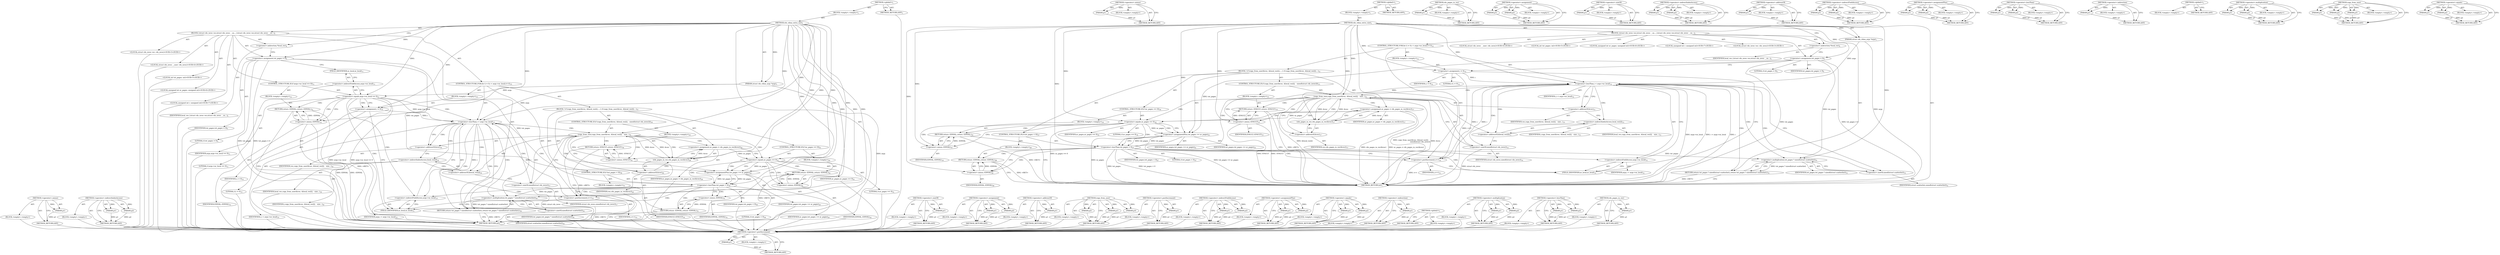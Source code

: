 digraph "rds_pages_in_vec" {
vulnerable_121 [label=<(METHOD,&lt;operator&gt;.postIncrement)>];
vulnerable_122 [label=<(PARAM,p1)>];
vulnerable_123 [label=<(BLOCK,&lt;empty&gt;,&lt;empty&gt;)>];
vulnerable_124 [label=<(METHOD_RETURN,ANY)>];
vulnerable_144 [label=<(METHOD,&lt;operator&gt;.minus)>];
vulnerable_145 [label=<(PARAM,p1)>];
vulnerable_146 [label=<(BLOCK,&lt;empty&gt;,&lt;empty&gt;)>];
vulnerable_147 [label=<(METHOD_RETURN,ANY)>];
vulnerable_6 [label=<(METHOD,&lt;global&gt;)<SUB>1</SUB>>];
vulnerable_7 [label=<(BLOCK,&lt;empty&gt;,&lt;empty&gt;)<SUB>1</SUB>>];
vulnerable_8 [label=<(METHOD,rds_rdma_extra_size)<SUB>1</SUB>>];
vulnerable_9 [label=<(PARAM,struct rds_rdma_args *args)<SUB>1</SUB>>];
vulnerable_10 [label=<(BLOCK,{
	struct rds_iovec vec;
	struct rds_iovec __us...,{
	struct rds_iovec vec;
	struct rds_iovec __us...)<SUB>2</SUB>>];
vulnerable_11 [label="<(LOCAL,struct rds_iovec vec: rds_iovec)<SUB>3</SUB>>"];
vulnerable_12 [label="<(LOCAL,struct rds_iovec __user: rds_iovec)<SUB>4</SUB>>"];
vulnerable_13 [label=<(&lt;operator&gt;.indirection,*local_vec)<SUB>4</SUB>>];
vulnerable_14 [label=<(IDENTIFIER,local_vec,{
	struct rds_iovec vec;
	struct rds_iovec __us...)<SUB>4</SUB>>];
vulnerable_15 [label="<(LOCAL,int tot_pages: int)<SUB>5</SUB>>"];
vulnerable_16 [label=<(&lt;operator&gt;.assignment,tot_pages = 0)<SUB>5</SUB>>];
vulnerable_17 [label=<(IDENTIFIER,tot_pages,tot_pages = 0)<SUB>5</SUB>>];
vulnerable_18 [label=<(LITERAL,0,tot_pages = 0)<SUB>5</SUB>>];
vulnerable_19 [label="<(LOCAL,unsigned int nr_pages: unsigned int)<SUB>6</SUB>>"];
vulnerable_20 [label="<(LOCAL,unsigned int i: unsigned int)<SUB>7</SUB>>"];
vulnerable_21 [label=<(CONTROL_STRUCTURE,FOR,for (i = 0;i &lt; args-&gt;nr_local;i++))<SUB>12</SUB>>];
vulnerable_22 [label=<(BLOCK,&lt;empty&gt;,&lt;empty&gt;)<SUB>12</SUB>>];
vulnerable_23 [label=<(&lt;operator&gt;.assignment,i = 0)<SUB>12</SUB>>];
vulnerable_24 [label=<(IDENTIFIER,i,i = 0)<SUB>12</SUB>>];
vulnerable_25 [label=<(LITERAL,0,i = 0)<SUB>12</SUB>>];
vulnerable_26 [label=<(&lt;operator&gt;.lessThan,i &lt; args-&gt;nr_local)<SUB>12</SUB>>];
vulnerable_27 [label=<(IDENTIFIER,i,i &lt; args-&gt;nr_local)<SUB>12</SUB>>];
vulnerable_28 [label=<(&lt;operator&gt;.indirectFieldAccess,args-&gt;nr_local)<SUB>12</SUB>>];
vulnerable_29 [label=<(IDENTIFIER,args,i &lt; args-&gt;nr_local)<SUB>12</SUB>>];
vulnerable_30 [label=<(FIELD_IDENTIFIER,nr_local,nr_local)<SUB>12</SUB>>];
vulnerable_31 [label=<(&lt;operator&gt;.postIncrement,i++)<SUB>12</SUB>>];
vulnerable_32 [label=<(IDENTIFIER,i,i++)<SUB>12</SUB>>];
vulnerable_33 [label=<(BLOCK,{
 		if (copy_from_user(&amp;vec, &amp;local_vec[i],
		...,{
 		if (copy_from_user(&amp;vec, &amp;local_vec[i],
		...)<SUB>12</SUB>>];
vulnerable_34 [label=<(CONTROL_STRUCTURE,IF,if (copy_from_user(&amp;vec, &amp;local_vec[i],
				   sizeof(struct rds_iovec))))<SUB>13</SUB>>];
vulnerable_35 [label=<(copy_from_user,copy_from_user(&amp;vec, &amp;local_vec[i],
				   size...)<SUB>13</SUB>>];
vulnerable_36 [label=<(&lt;operator&gt;.addressOf,&amp;vec)<SUB>13</SUB>>];
vulnerable_37 [label=<(IDENTIFIER,vec,copy_from_user(&amp;vec, &amp;local_vec[i],
				   size...)<SUB>13</SUB>>];
vulnerable_38 [label=<(&lt;operator&gt;.addressOf,&amp;local_vec[i])<SUB>13</SUB>>];
vulnerable_39 [label=<(&lt;operator&gt;.indirectIndexAccess,local_vec[i])<SUB>13</SUB>>];
vulnerable_40 [label=<(IDENTIFIER,local_vec,copy_from_user(&amp;vec, &amp;local_vec[i],
				   size...)<SUB>13</SUB>>];
vulnerable_41 [label=<(IDENTIFIER,i,copy_from_user(&amp;vec, &amp;local_vec[i],
				   size...)<SUB>13</SUB>>];
vulnerable_42 [label=<(&lt;operator&gt;.sizeOf,sizeof(struct rds_iovec))<SUB>14</SUB>>];
vulnerable_43 [label=<(IDENTIFIER,struct rds_iovec,sizeof(struct rds_iovec))<SUB>14</SUB>>];
vulnerable_44 [label=<(BLOCK,&lt;empty&gt;,&lt;empty&gt;)<SUB>15</SUB>>];
vulnerable_45 [label=<(RETURN,return -EFAULT;,return -EFAULT;)<SUB>15</SUB>>];
vulnerable_46 [label=<(&lt;operator&gt;.minus,-EFAULT)<SUB>15</SUB>>];
vulnerable_47 [label=<(IDENTIFIER,EFAULT,-EFAULT)<SUB>15</SUB>>];
vulnerable_48 [label=<(&lt;operator&gt;.assignment,nr_pages = rds_pages_in_vec(&amp;vec))<SUB>17</SUB>>];
vulnerable_49 [label=<(IDENTIFIER,nr_pages,nr_pages = rds_pages_in_vec(&amp;vec))<SUB>17</SUB>>];
vulnerable_50 [label=<(rds_pages_in_vec,rds_pages_in_vec(&amp;vec))<SUB>17</SUB>>];
vulnerable_51 [label=<(&lt;operator&gt;.addressOf,&amp;vec)<SUB>17</SUB>>];
vulnerable_52 [label=<(IDENTIFIER,vec,rds_pages_in_vec(&amp;vec))<SUB>17</SUB>>];
vulnerable_53 [label=<(CONTROL_STRUCTURE,IF,if (nr_pages == 0))<SUB>18</SUB>>];
vulnerable_54 [label=<(&lt;operator&gt;.equals,nr_pages == 0)<SUB>18</SUB>>];
vulnerable_55 [label=<(IDENTIFIER,nr_pages,nr_pages == 0)<SUB>18</SUB>>];
vulnerable_56 [label=<(LITERAL,0,nr_pages == 0)<SUB>18</SUB>>];
vulnerable_57 [label=<(BLOCK,&lt;empty&gt;,&lt;empty&gt;)<SUB>19</SUB>>];
vulnerable_58 [label=<(RETURN,return -EINVAL;,return -EINVAL;)<SUB>19</SUB>>];
vulnerable_59 [label=<(&lt;operator&gt;.minus,-EINVAL)<SUB>19</SUB>>];
vulnerable_60 [label=<(IDENTIFIER,EINVAL,-EINVAL)<SUB>19</SUB>>];
vulnerable_61 [label=<(&lt;operator&gt;.assignmentPlus,tot_pages += nr_pages)<SUB>21</SUB>>];
vulnerable_62 [label=<(IDENTIFIER,tot_pages,tot_pages += nr_pages)<SUB>21</SUB>>];
vulnerable_63 [label=<(IDENTIFIER,nr_pages,tot_pages += nr_pages)<SUB>21</SUB>>];
vulnerable_64 [label=<(CONTROL_STRUCTURE,IF,if (tot_pages &lt; 0))<SUB>27</SUB>>];
vulnerable_65 [label=<(&lt;operator&gt;.lessThan,tot_pages &lt; 0)<SUB>27</SUB>>];
vulnerable_66 [label=<(IDENTIFIER,tot_pages,tot_pages &lt; 0)<SUB>27</SUB>>];
vulnerable_67 [label=<(LITERAL,0,tot_pages &lt; 0)<SUB>27</SUB>>];
vulnerable_68 [label=<(BLOCK,&lt;empty&gt;,&lt;empty&gt;)<SUB>28</SUB>>];
vulnerable_69 [label=<(RETURN,return -EINVAL;,return -EINVAL;)<SUB>28</SUB>>];
vulnerable_70 [label=<(&lt;operator&gt;.minus,-EINVAL)<SUB>28</SUB>>];
vulnerable_71 [label=<(IDENTIFIER,EINVAL,-EINVAL)<SUB>28</SUB>>];
vulnerable_72 [label=<(RETURN,return tot_pages * sizeof(struct scatterlist);,return tot_pages * sizeof(struct scatterlist);)<SUB>31</SUB>>];
vulnerable_73 [label=<(&lt;operator&gt;.multiplication,tot_pages * sizeof(struct scatterlist))<SUB>31</SUB>>];
vulnerable_74 [label=<(IDENTIFIER,tot_pages,tot_pages * sizeof(struct scatterlist))<SUB>31</SUB>>];
vulnerable_75 [label=<(&lt;operator&gt;.sizeOf,sizeof(struct scatterlist))<SUB>31</SUB>>];
vulnerable_76 [label=<(IDENTIFIER,struct scatterlist,sizeof(struct scatterlist))<SUB>31</SUB>>];
vulnerable_77 [label=<(METHOD_RETURN,int)<SUB>1</SUB>>];
vulnerable_79 [label=<(METHOD_RETURN,ANY)<SUB>1</SUB>>];
vulnerable_148 [label=<(METHOD,rds_pages_in_vec)>];
vulnerable_149 [label=<(PARAM,p1)>];
vulnerable_150 [label=<(BLOCK,&lt;empty&gt;,&lt;empty&gt;)>];
vulnerable_151 [label=<(METHOD_RETURN,ANY)>];
vulnerable_106 [label=<(METHOD,&lt;operator&gt;.assignment)>];
vulnerable_107 [label=<(PARAM,p1)>];
vulnerable_108 [label=<(PARAM,p2)>];
vulnerable_109 [label=<(BLOCK,&lt;empty&gt;,&lt;empty&gt;)>];
vulnerable_110 [label=<(METHOD_RETURN,ANY)>];
vulnerable_140 [label=<(METHOD,&lt;operator&gt;.sizeOf)>];
vulnerable_141 [label=<(PARAM,p1)>];
vulnerable_142 [label=<(BLOCK,&lt;empty&gt;,&lt;empty&gt;)>];
vulnerable_143 [label=<(METHOD_RETURN,ANY)>];
vulnerable_135 [label=<(METHOD,&lt;operator&gt;.indirectIndexAccess)>];
vulnerable_136 [label=<(PARAM,p1)>];
vulnerable_137 [label=<(PARAM,p2)>];
vulnerable_138 [label=<(BLOCK,&lt;empty&gt;,&lt;empty&gt;)>];
vulnerable_139 [label=<(METHOD_RETURN,ANY)>];
vulnerable_131 [label=<(METHOD,&lt;operator&gt;.addressOf)>];
vulnerable_132 [label=<(PARAM,p1)>];
vulnerable_133 [label=<(BLOCK,&lt;empty&gt;,&lt;empty&gt;)>];
vulnerable_134 [label=<(METHOD_RETURN,ANY)>];
vulnerable_116 [label=<(METHOD,&lt;operator&gt;.indirectFieldAccess)>];
vulnerable_117 [label=<(PARAM,p1)>];
vulnerable_118 [label=<(PARAM,p2)>];
vulnerable_119 [label=<(BLOCK,&lt;empty&gt;,&lt;empty&gt;)>];
vulnerable_120 [label=<(METHOD_RETURN,ANY)>];
vulnerable_157 [label=<(METHOD,&lt;operator&gt;.assignmentPlus)>];
vulnerable_158 [label=<(PARAM,p1)>];
vulnerable_159 [label=<(PARAM,p2)>];
vulnerable_160 [label=<(BLOCK,&lt;empty&gt;,&lt;empty&gt;)>];
vulnerable_161 [label=<(METHOD_RETURN,ANY)>];
vulnerable_111 [label=<(METHOD,&lt;operator&gt;.lessThan)>];
vulnerable_112 [label=<(PARAM,p1)>];
vulnerable_113 [label=<(PARAM,p2)>];
vulnerable_114 [label=<(BLOCK,&lt;empty&gt;,&lt;empty&gt;)>];
vulnerable_115 [label=<(METHOD_RETURN,ANY)>];
vulnerable_102 [label=<(METHOD,&lt;operator&gt;.indirection)>];
vulnerable_103 [label=<(PARAM,p1)>];
vulnerable_104 [label=<(BLOCK,&lt;empty&gt;,&lt;empty&gt;)>];
vulnerable_105 [label=<(METHOD_RETURN,ANY)>];
vulnerable_96 [label=<(METHOD,&lt;global&gt;)<SUB>1</SUB>>];
vulnerable_97 [label=<(BLOCK,&lt;empty&gt;,&lt;empty&gt;)>];
vulnerable_98 [label=<(METHOD_RETURN,ANY)>];
vulnerable_162 [label=<(METHOD,&lt;operator&gt;.multiplication)>];
vulnerable_163 [label=<(PARAM,p1)>];
vulnerable_164 [label=<(PARAM,p2)>];
vulnerable_165 [label=<(BLOCK,&lt;empty&gt;,&lt;empty&gt;)>];
vulnerable_166 [label=<(METHOD_RETURN,ANY)>];
vulnerable_125 [label=<(METHOD,copy_from_user)>];
vulnerable_126 [label=<(PARAM,p1)>];
vulnerable_127 [label=<(PARAM,p2)>];
vulnerable_128 [label=<(PARAM,p3)>];
vulnerable_129 [label=<(BLOCK,&lt;empty&gt;,&lt;empty&gt;)>];
vulnerable_130 [label=<(METHOD_RETURN,ANY)>];
vulnerable_152 [label=<(METHOD,&lt;operator&gt;.equals)>];
vulnerable_153 [label=<(PARAM,p1)>];
vulnerable_154 [label=<(PARAM,p2)>];
vulnerable_155 [label=<(BLOCK,&lt;empty&gt;,&lt;empty&gt;)>];
vulnerable_156 [label=<(METHOD_RETURN,ANY)>];
fixed_131 [label=<(METHOD,&lt;operator&gt;.minus)>];
fixed_132 [label=<(PARAM,p1)>];
fixed_133 [label=<(BLOCK,&lt;empty&gt;,&lt;empty&gt;)>];
fixed_134 [label=<(METHOD_RETURN,ANY)>];
fixed_154 [label=<(METHOD,&lt;operator&gt;.indirectIndexAccess)>];
fixed_155 [label=<(PARAM,p1)>];
fixed_156 [label=<(PARAM,p2)>];
fixed_157 [label=<(BLOCK,&lt;empty&gt;,&lt;empty&gt;)>];
fixed_158 [label=<(METHOD_RETURN,ANY)>];
fixed_6 [label=<(METHOD,&lt;global&gt;)<SUB>1</SUB>>];
fixed_7 [label=<(BLOCK,&lt;empty&gt;,&lt;empty&gt;)<SUB>1</SUB>>];
fixed_8 [label=<(METHOD,rds_rdma_extra_size)<SUB>1</SUB>>];
fixed_9 [label=<(PARAM,struct rds_rdma_args *args)<SUB>1</SUB>>];
fixed_10 [label=<(BLOCK,{
	struct rds_iovec vec;
	struct rds_iovec __us...,{
	struct rds_iovec vec;
	struct rds_iovec __us...)<SUB>2</SUB>>];
fixed_11 [label="<(LOCAL,struct rds_iovec vec: rds_iovec)<SUB>3</SUB>>"];
fixed_12 [label="<(LOCAL,struct rds_iovec __user: rds_iovec)<SUB>4</SUB>>"];
fixed_13 [label=<(&lt;operator&gt;.indirection,*local_vec)<SUB>4</SUB>>];
fixed_14 [label=<(IDENTIFIER,local_vec,{
	struct rds_iovec vec;
	struct rds_iovec __us...)<SUB>4</SUB>>];
fixed_15 [label="<(LOCAL,int tot_pages: int)<SUB>5</SUB>>"];
fixed_16 [label=<(&lt;operator&gt;.assignment,tot_pages = 0)<SUB>5</SUB>>];
fixed_17 [label=<(IDENTIFIER,tot_pages,tot_pages = 0)<SUB>5</SUB>>];
fixed_18 [label=<(LITERAL,0,tot_pages = 0)<SUB>5</SUB>>];
fixed_19 [label="<(LOCAL,unsigned int nr_pages: unsigned int)<SUB>6</SUB>>"];
fixed_20 [label="<(LOCAL,unsigned int i: unsigned int)<SUB>7</SUB>>"];
fixed_21 [label=<(CONTROL_STRUCTURE,IF,if (args-&gt;nr_local == 0))<SUB>11</SUB>>];
fixed_22 [label=<(&lt;operator&gt;.equals,args-&gt;nr_local == 0)<SUB>11</SUB>>];
fixed_23 [label=<(&lt;operator&gt;.indirectFieldAccess,args-&gt;nr_local)<SUB>11</SUB>>];
fixed_24 [label=<(IDENTIFIER,args,args-&gt;nr_local == 0)<SUB>11</SUB>>];
fixed_25 [label=<(FIELD_IDENTIFIER,nr_local,nr_local)<SUB>11</SUB>>];
fixed_26 [label=<(LITERAL,0,args-&gt;nr_local == 0)<SUB>11</SUB>>];
fixed_27 [label=<(BLOCK,&lt;empty&gt;,&lt;empty&gt;)<SUB>12</SUB>>];
fixed_28 [label=<(RETURN,return -EINVAL;,return -EINVAL;)<SUB>12</SUB>>];
fixed_29 [label=<(&lt;operator&gt;.minus,-EINVAL)<SUB>12</SUB>>];
fixed_30 [label=<(IDENTIFIER,EINVAL,-EINVAL)<SUB>12</SUB>>];
fixed_31 [label=<(CONTROL_STRUCTURE,FOR,for (i = 0;i &lt; args-&gt;nr_local;i++))<SUB>15</SUB>>];
fixed_32 [label=<(BLOCK,&lt;empty&gt;,&lt;empty&gt;)<SUB>15</SUB>>];
fixed_33 [label=<(&lt;operator&gt;.assignment,i = 0)<SUB>15</SUB>>];
fixed_34 [label=<(IDENTIFIER,i,i = 0)<SUB>15</SUB>>];
fixed_35 [label=<(LITERAL,0,i = 0)<SUB>15</SUB>>];
fixed_36 [label=<(&lt;operator&gt;.lessThan,i &lt; args-&gt;nr_local)<SUB>15</SUB>>];
fixed_37 [label=<(IDENTIFIER,i,i &lt; args-&gt;nr_local)<SUB>15</SUB>>];
fixed_38 [label=<(&lt;operator&gt;.indirectFieldAccess,args-&gt;nr_local)<SUB>15</SUB>>];
fixed_39 [label=<(IDENTIFIER,args,i &lt; args-&gt;nr_local)<SUB>15</SUB>>];
fixed_40 [label=<(FIELD_IDENTIFIER,nr_local,nr_local)<SUB>15</SUB>>];
fixed_41 [label=<(&lt;operator&gt;.postIncrement,i++)<SUB>15</SUB>>];
fixed_42 [label=<(IDENTIFIER,i,i++)<SUB>15</SUB>>];
fixed_43 [label=<(BLOCK,{
 		if (copy_from_user(&amp;vec, &amp;local_vec[i],
		...,{
 		if (copy_from_user(&amp;vec, &amp;local_vec[i],
		...)<SUB>15</SUB>>];
fixed_44 [label=<(CONTROL_STRUCTURE,IF,if (copy_from_user(&amp;vec, &amp;local_vec[i],
				   sizeof(struct rds_iovec))))<SUB>16</SUB>>];
fixed_45 [label=<(copy_from_user,copy_from_user(&amp;vec, &amp;local_vec[i],
				   size...)<SUB>16</SUB>>];
fixed_46 [label=<(&lt;operator&gt;.addressOf,&amp;vec)<SUB>16</SUB>>];
fixed_47 [label=<(IDENTIFIER,vec,copy_from_user(&amp;vec, &amp;local_vec[i],
				   size...)<SUB>16</SUB>>];
fixed_48 [label=<(&lt;operator&gt;.addressOf,&amp;local_vec[i])<SUB>16</SUB>>];
fixed_49 [label=<(&lt;operator&gt;.indirectIndexAccess,local_vec[i])<SUB>16</SUB>>];
fixed_50 [label=<(IDENTIFIER,local_vec,copy_from_user(&amp;vec, &amp;local_vec[i],
				   size...)<SUB>16</SUB>>];
fixed_51 [label=<(IDENTIFIER,i,copy_from_user(&amp;vec, &amp;local_vec[i],
				   size...)<SUB>16</SUB>>];
fixed_52 [label=<(&lt;operator&gt;.sizeOf,sizeof(struct rds_iovec))<SUB>17</SUB>>];
fixed_53 [label=<(IDENTIFIER,struct rds_iovec,sizeof(struct rds_iovec))<SUB>17</SUB>>];
fixed_54 [label=<(BLOCK,&lt;empty&gt;,&lt;empty&gt;)<SUB>18</SUB>>];
fixed_55 [label=<(RETURN,return -EFAULT;,return -EFAULT;)<SUB>18</SUB>>];
fixed_56 [label=<(&lt;operator&gt;.minus,-EFAULT)<SUB>18</SUB>>];
fixed_57 [label=<(IDENTIFIER,EFAULT,-EFAULT)<SUB>18</SUB>>];
fixed_58 [label=<(&lt;operator&gt;.assignment,nr_pages = rds_pages_in_vec(&amp;vec))<SUB>20</SUB>>];
fixed_59 [label=<(IDENTIFIER,nr_pages,nr_pages = rds_pages_in_vec(&amp;vec))<SUB>20</SUB>>];
fixed_60 [label=<(rds_pages_in_vec,rds_pages_in_vec(&amp;vec))<SUB>20</SUB>>];
fixed_61 [label=<(&lt;operator&gt;.addressOf,&amp;vec)<SUB>20</SUB>>];
fixed_62 [label=<(IDENTIFIER,vec,rds_pages_in_vec(&amp;vec))<SUB>20</SUB>>];
fixed_63 [label=<(CONTROL_STRUCTURE,IF,if (nr_pages == 0))<SUB>21</SUB>>];
fixed_64 [label=<(&lt;operator&gt;.equals,nr_pages == 0)<SUB>21</SUB>>];
fixed_65 [label=<(IDENTIFIER,nr_pages,nr_pages == 0)<SUB>21</SUB>>];
fixed_66 [label=<(LITERAL,0,nr_pages == 0)<SUB>21</SUB>>];
fixed_67 [label=<(BLOCK,&lt;empty&gt;,&lt;empty&gt;)<SUB>22</SUB>>];
fixed_68 [label=<(RETURN,return -EINVAL;,return -EINVAL;)<SUB>22</SUB>>];
fixed_69 [label=<(&lt;operator&gt;.minus,-EINVAL)<SUB>22</SUB>>];
fixed_70 [label=<(IDENTIFIER,EINVAL,-EINVAL)<SUB>22</SUB>>];
fixed_71 [label=<(&lt;operator&gt;.assignmentPlus,tot_pages += nr_pages)<SUB>24</SUB>>];
fixed_72 [label=<(IDENTIFIER,tot_pages,tot_pages += nr_pages)<SUB>24</SUB>>];
fixed_73 [label=<(IDENTIFIER,nr_pages,tot_pages += nr_pages)<SUB>24</SUB>>];
fixed_74 [label=<(CONTROL_STRUCTURE,IF,if (tot_pages &lt; 0))<SUB>30</SUB>>];
fixed_75 [label=<(&lt;operator&gt;.lessThan,tot_pages &lt; 0)<SUB>30</SUB>>];
fixed_76 [label=<(IDENTIFIER,tot_pages,tot_pages &lt; 0)<SUB>30</SUB>>];
fixed_77 [label=<(LITERAL,0,tot_pages &lt; 0)<SUB>30</SUB>>];
fixed_78 [label=<(BLOCK,&lt;empty&gt;,&lt;empty&gt;)<SUB>31</SUB>>];
fixed_79 [label=<(RETURN,return -EINVAL;,return -EINVAL;)<SUB>31</SUB>>];
fixed_80 [label=<(&lt;operator&gt;.minus,-EINVAL)<SUB>31</SUB>>];
fixed_81 [label=<(IDENTIFIER,EINVAL,-EINVAL)<SUB>31</SUB>>];
fixed_82 [label=<(RETURN,return tot_pages * sizeof(struct scatterlist);,return tot_pages * sizeof(struct scatterlist);)<SUB>34</SUB>>];
fixed_83 [label=<(&lt;operator&gt;.multiplication,tot_pages * sizeof(struct scatterlist))<SUB>34</SUB>>];
fixed_84 [label=<(IDENTIFIER,tot_pages,tot_pages * sizeof(struct scatterlist))<SUB>34</SUB>>];
fixed_85 [label=<(&lt;operator&gt;.sizeOf,sizeof(struct scatterlist))<SUB>34</SUB>>];
fixed_86 [label=<(IDENTIFIER,struct scatterlist,sizeof(struct scatterlist))<SUB>34</SUB>>];
fixed_87 [label=<(METHOD_RETURN,int)<SUB>1</SUB>>];
fixed_89 [label=<(METHOD_RETURN,ANY)<SUB>1</SUB>>];
fixed_159 [label=<(METHOD,&lt;operator&gt;.sizeOf)>];
fixed_160 [label=<(PARAM,p1)>];
fixed_161 [label=<(BLOCK,&lt;empty&gt;,&lt;empty&gt;)>];
fixed_162 [label=<(METHOD_RETURN,ANY)>];
fixed_116 [label=<(METHOD,&lt;operator&gt;.assignment)>];
fixed_117 [label=<(PARAM,p1)>];
fixed_118 [label=<(PARAM,p2)>];
fixed_119 [label=<(BLOCK,&lt;empty&gt;,&lt;empty&gt;)>];
fixed_120 [label=<(METHOD_RETURN,ANY)>];
fixed_150 [label=<(METHOD,&lt;operator&gt;.addressOf)>];
fixed_151 [label=<(PARAM,p1)>];
fixed_152 [label=<(BLOCK,&lt;empty&gt;,&lt;empty&gt;)>];
fixed_153 [label=<(METHOD_RETURN,ANY)>];
fixed_144 [label=<(METHOD,copy_from_user)>];
fixed_145 [label=<(PARAM,p1)>];
fixed_146 [label=<(PARAM,p2)>];
fixed_147 [label=<(PARAM,p3)>];
fixed_148 [label=<(BLOCK,&lt;empty&gt;,&lt;empty&gt;)>];
fixed_149 [label=<(METHOD_RETURN,ANY)>];
fixed_140 [label=<(METHOD,&lt;operator&gt;.postIncrement)>];
fixed_141 [label=<(PARAM,p1)>];
fixed_142 [label=<(BLOCK,&lt;empty&gt;,&lt;empty&gt;)>];
fixed_143 [label=<(METHOD_RETURN,ANY)>];
fixed_126 [label=<(METHOD,&lt;operator&gt;.indirectFieldAccess)>];
fixed_127 [label=<(PARAM,p1)>];
fixed_128 [label=<(PARAM,p2)>];
fixed_129 [label=<(BLOCK,&lt;empty&gt;,&lt;empty&gt;)>];
fixed_130 [label=<(METHOD_RETURN,ANY)>];
fixed_167 [label=<(METHOD,&lt;operator&gt;.assignmentPlus)>];
fixed_168 [label=<(PARAM,p1)>];
fixed_169 [label=<(PARAM,p2)>];
fixed_170 [label=<(BLOCK,&lt;empty&gt;,&lt;empty&gt;)>];
fixed_171 [label=<(METHOD_RETURN,ANY)>];
fixed_121 [label=<(METHOD,&lt;operator&gt;.equals)>];
fixed_122 [label=<(PARAM,p1)>];
fixed_123 [label=<(PARAM,p2)>];
fixed_124 [label=<(BLOCK,&lt;empty&gt;,&lt;empty&gt;)>];
fixed_125 [label=<(METHOD_RETURN,ANY)>];
fixed_112 [label=<(METHOD,&lt;operator&gt;.indirection)>];
fixed_113 [label=<(PARAM,p1)>];
fixed_114 [label=<(BLOCK,&lt;empty&gt;,&lt;empty&gt;)>];
fixed_115 [label=<(METHOD_RETURN,ANY)>];
fixed_106 [label=<(METHOD,&lt;global&gt;)<SUB>1</SUB>>];
fixed_107 [label=<(BLOCK,&lt;empty&gt;,&lt;empty&gt;)>];
fixed_108 [label=<(METHOD_RETURN,ANY)>];
fixed_172 [label=<(METHOD,&lt;operator&gt;.multiplication)>];
fixed_173 [label=<(PARAM,p1)>];
fixed_174 [label=<(PARAM,p2)>];
fixed_175 [label=<(BLOCK,&lt;empty&gt;,&lt;empty&gt;)>];
fixed_176 [label=<(METHOD_RETURN,ANY)>];
fixed_135 [label=<(METHOD,&lt;operator&gt;.lessThan)>];
fixed_136 [label=<(PARAM,p1)>];
fixed_137 [label=<(PARAM,p2)>];
fixed_138 [label=<(BLOCK,&lt;empty&gt;,&lt;empty&gt;)>];
fixed_139 [label=<(METHOD_RETURN,ANY)>];
fixed_163 [label=<(METHOD,rds_pages_in_vec)>];
fixed_164 [label=<(PARAM,p1)>];
fixed_165 [label=<(BLOCK,&lt;empty&gt;,&lt;empty&gt;)>];
fixed_166 [label=<(METHOD_RETURN,ANY)>];
vulnerable_121 -> vulnerable_122  [key=0, label="AST: "];
vulnerable_121 -> vulnerable_122  [key=1, label="DDG: "];
vulnerable_121 -> vulnerable_123  [key=0, label="AST: "];
vulnerable_121 -> vulnerable_124  [key=0, label="AST: "];
vulnerable_121 -> vulnerable_124  [key=1, label="CFG: "];
vulnerable_122 -> vulnerable_124  [key=0, label="DDG: p1"];
vulnerable_144 -> vulnerable_145  [key=0, label="AST: "];
vulnerable_144 -> vulnerable_145  [key=1, label="DDG: "];
vulnerable_144 -> vulnerable_146  [key=0, label="AST: "];
vulnerable_144 -> vulnerable_147  [key=0, label="AST: "];
vulnerable_144 -> vulnerable_147  [key=1, label="CFG: "];
vulnerable_145 -> vulnerable_147  [key=0, label="DDG: p1"];
vulnerable_6 -> vulnerable_7  [key=0, label="AST: "];
vulnerable_6 -> vulnerable_79  [key=0, label="AST: "];
vulnerable_6 -> vulnerable_79  [key=1, label="CFG: "];
vulnerable_7 -> vulnerable_8  [key=0, label="AST: "];
vulnerable_8 -> vulnerable_9  [key=0, label="AST: "];
vulnerable_8 -> vulnerable_9  [key=1, label="DDG: "];
vulnerable_8 -> vulnerable_10  [key=0, label="AST: "];
vulnerable_8 -> vulnerable_77  [key=0, label="AST: "];
vulnerable_8 -> vulnerable_13  [key=0, label="CFG: "];
vulnerable_8 -> vulnerable_16  [key=0, label="DDG: "];
vulnerable_8 -> vulnerable_23  [key=0, label="DDG: "];
vulnerable_8 -> vulnerable_26  [key=0, label="DDG: "];
vulnerable_8 -> vulnerable_31  [key=0, label="DDG: "];
vulnerable_8 -> vulnerable_61  [key=0, label="DDG: "];
vulnerable_8 -> vulnerable_73  [key=0, label="DDG: "];
vulnerable_8 -> vulnerable_35  [key=0, label="DDG: "];
vulnerable_8 -> vulnerable_50  [key=0, label="DDG: "];
vulnerable_8 -> vulnerable_54  [key=0, label="DDG: "];
vulnerable_8 -> vulnerable_65  [key=0, label="DDG: "];
vulnerable_8 -> vulnerable_46  [key=0, label="DDG: "];
vulnerable_8 -> vulnerable_59  [key=0, label="DDG: "];
vulnerable_8 -> vulnerable_70  [key=0, label="DDG: "];
vulnerable_9 -> vulnerable_77  [key=0, label="DDG: args"];
vulnerable_9 -> vulnerable_26  [key=0, label="DDG: args"];
vulnerable_10 -> vulnerable_11  [key=0, label="AST: "];
vulnerable_10 -> vulnerable_12  [key=0, label="AST: "];
vulnerable_10 -> vulnerable_13  [key=0, label="AST: "];
vulnerable_10 -> vulnerable_15  [key=0, label="AST: "];
vulnerable_10 -> vulnerable_16  [key=0, label="AST: "];
vulnerable_10 -> vulnerable_19  [key=0, label="AST: "];
vulnerable_10 -> vulnerable_20  [key=0, label="AST: "];
vulnerable_10 -> vulnerable_21  [key=0, label="AST: "];
vulnerable_10 -> vulnerable_72  [key=0, label="AST: "];
vulnerable_13 -> vulnerable_14  [key=0, label="AST: "];
vulnerable_13 -> vulnerable_16  [key=0, label="CFG: "];
vulnerable_16 -> vulnerable_17  [key=0, label="AST: "];
vulnerable_16 -> vulnerable_18  [key=0, label="AST: "];
vulnerable_16 -> vulnerable_23  [key=0, label="CFG: "];
vulnerable_16 -> vulnerable_77  [key=0, label="DDG: tot_pages"];
vulnerable_16 -> vulnerable_77  [key=1, label="DDG: tot_pages = 0"];
vulnerable_16 -> vulnerable_73  [key=0, label="DDG: tot_pages"];
vulnerable_16 -> vulnerable_61  [key=0, label="DDG: tot_pages"];
vulnerable_21 -> vulnerable_22  [key=0, label="AST: "];
vulnerable_21 -> vulnerable_26  [key=0, label="AST: "];
vulnerable_21 -> vulnerable_31  [key=0, label="AST: "];
vulnerable_21 -> vulnerable_33  [key=0, label="AST: "];
vulnerable_22 -> vulnerable_23  [key=0, label="AST: "];
vulnerable_23 -> vulnerable_24  [key=0, label="AST: "];
vulnerable_23 -> vulnerable_25  [key=0, label="AST: "];
vulnerable_23 -> vulnerable_30  [key=0, label="CFG: "];
vulnerable_23 -> vulnerable_77  [key=0, label="DDG: i = 0"];
vulnerable_23 -> vulnerable_26  [key=0, label="DDG: i"];
vulnerable_26 -> vulnerable_27  [key=0, label="AST: "];
vulnerable_26 -> vulnerable_28  [key=0, label="AST: "];
vulnerable_26 -> vulnerable_36  [key=0, label="CFG: "];
vulnerable_26 -> vulnerable_36  [key=1, label="CDG: "];
vulnerable_26 -> vulnerable_75  [key=0, label="CFG: "];
vulnerable_26 -> vulnerable_75  [key=1, label="CDG: "];
vulnerable_26 -> vulnerable_77  [key=0, label="DDG: i"];
vulnerable_26 -> vulnerable_77  [key=1, label="DDG: args-&gt;nr_local"];
vulnerable_26 -> vulnerable_77  [key=2, label="DDG: i &lt; args-&gt;nr_local"];
vulnerable_26 -> vulnerable_31  [key=0, label="DDG: i"];
vulnerable_26 -> vulnerable_73  [key=0, label="CDG: "];
vulnerable_26 -> vulnerable_42  [key=0, label="CDG: "];
vulnerable_26 -> vulnerable_38  [key=0, label="CDG: "];
vulnerable_26 -> vulnerable_72  [key=0, label="CDG: "];
vulnerable_26 -> vulnerable_35  [key=0, label="CDG: "];
vulnerable_26 -> vulnerable_39  [key=0, label="CDG: "];
vulnerable_28 -> vulnerable_29  [key=0, label="AST: "];
vulnerable_28 -> vulnerable_30  [key=0, label="AST: "];
vulnerable_28 -> vulnerable_26  [key=0, label="CFG: "];
vulnerable_30 -> vulnerable_28  [key=0, label="CFG: "];
vulnerable_31 -> vulnerable_32  [key=0, label="AST: "];
vulnerable_31 -> vulnerable_30  [key=0, label="CFG: "];
vulnerable_31 -> vulnerable_77  [key=0, label="DDG: i++"];
vulnerable_31 -> vulnerable_26  [key=0, label="DDG: i"];
vulnerable_33 -> vulnerable_34  [key=0, label="AST: "];
vulnerable_33 -> vulnerable_48  [key=0, label="AST: "];
vulnerable_33 -> vulnerable_53  [key=0, label="AST: "];
vulnerable_33 -> vulnerable_61  [key=0, label="AST: "];
vulnerable_33 -> vulnerable_64  [key=0, label="AST: "];
vulnerable_34 -> vulnerable_35  [key=0, label="AST: "];
vulnerable_34 -> vulnerable_44  [key=0, label="AST: "];
vulnerable_35 -> vulnerable_36  [key=0, label="AST: "];
vulnerable_35 -> vulnerable_38  [key=0, label="AST: "];
vulnerable_35 -> vulnerable_42  [key=0, label="AST: "];
vulnerable_35 -> vulnerable_46  [key=0, label="CFG: "];
vulnerable_35 -> vulnerable_46  [key=1, label="CDG: "];
vulnerable_35 -> vulnerable_51  [key=0, label="CFG: "];
vulnerable_35 -> vulnerable_51  [key=1, label="CDG: "];
vulnerable_35 -> vulnerable_77  [key=0, label="DDG: &amp;vec"];
vulnerable_35 -> vulnerable_77  [key=1, label="DDG: &amp;local_vec[i]"];
vulnerable_35 -> vulnerable_77  [key=2, label="DDG: copy_from_user(&amp;vec, &amp;local_vec[i],
				   sizeof(struct rds_iovec))"];
vulnerable_35 -> vulnerable_50  [key=0, label="DDG: &amp;vec"];
vulnerable_35 -> vulnerable_50  [key=1, label="CDG: "];
vulnerable_35 -> vulnerable_48  [key=0, label="CDG: "];
vulnerable_35 -> vulnerable_45  [key=0, label="CDG: "];
vulnerable_35 -> vulnerable_54  [key=0, label="CDG: "];
vulnerable_36 -> vulnerable_37  [key=0, label="AST: "];
vulnerable_36 -> vulnerable_39  [key=0, label="CFG: "];
vulnerable_38 -> vulnerable_39  [key=0, label="AST: "];
vulnerable_38 -> vulnerable_42  [key=0, label="CFG: "];
vulnerable_39 -> vulnerable_40  [key=0, label="AST: "];
vulnerable_39 -> vulnerable_41  [key=0, label="AST: "];
vulnerable_39 -> vulnerable_38  [key=0, label="CFG: "];
vulnerable_42 -> vulnerable_43  [key=0, label="AST: "];
vulnerable_42 -> vulnerable_35  [key=0, label="CFG: "];
vulnerable_42 -> vulnerable_77  [key=0, label="DDG: struct rds_iovec"];
vulnerable_44 -> vulnerable_45  [key=0, label="AST: "];
vulnerable_45 -> vulnerable_46  [key=0, label="AST: "];
vulnerable_45 -> vulnerable_77  [key=0, label="CFG: "];
vulnerable_45 -> vulnerable_77  [key=1, label="DDG: &lt;RET&gt;"];
vulnerable_46 -> vulnerable_47  [key=0, label="AST: "];
vulnerable_46 -> vulnerable_45  [key=0, label="CFG: "];
vulnerable_46 -> vulnerable_45  [key=1, label="DDG: -EFAULT"];
vulnerable_46 -> vulnerable_77  [key=0, label="DDG: EFAULT"];
vulnerable_46 -> vulnerable_77  [key=1, label="DDG: -EFAULT"];
vulnerable_48 -> vulnerable_49  [key=0, label="AST: "];
vulnerable_48 -> vulnerable_50  [key=0, label="AST: "];
vulnerable_48 -> vulnerable_54  [key=0, label="CFG: "];
vulnerable_48 -> vulnerable_54  [key=1, label="DDG: nr_pages"];
vulnerable_48 -> vulnerable_77  [key=0, label="DDG: rds_pages_in_vec(&amp;vec)"];
vulnerable_48 -> vulnerable_77  [key=1, label="DDG: nr_pages = rds_pages_in_vec(&amp;vec)"];
vulnerable_50 -> vulnerable_51  [key=0, label="AST: "];
vulnerable_50 -> vulnerable_48  [key=0, label="CFG: "];
vulnerable_50 -> vulnerable_48  [key=1, label="DDG: &amp;vec"];
vulnerable_50 -> vulnerable_35  [key=0, label="DDG: &amp;vec"];
vulnerable_51 -> vulnerable_52  [key=0, label="AST: "];
vulnerable_51 -> vulnerable_50  [key=0, label="CFG: "];
vulnerable_53 -> vulnerable_54  [key=0, label="AST: "];
vulnerable_53 -> vulnerable_57  [key=0, label="AST: "];
vulnerable_54 -> vulnerable_55  [key=0, label="AST: "];
vulnerable_54 -> vulnerable_56  [key=0, label="AST: "];
vulnerable_54 -> vulnerable_59  [key=0, label="CFG: "];
vulnerable_54 -> vulnerable_59  [key=1, label="CDG: "];
vulnerable_54 -> vulnerable_61  [key=0, label="CFG: "];
vulnerable_54 -> vulnerable_61  [key=1, label="DDG: nr_pages"];
vulnerable_54 -> vulnerable_61  [key=2, label="CDG: "];
vulnerable_54 -> vulnerable_77  [key=0, label="DDG: nr_pages == 0"];
vulnerable_54 -> vulnerable_58  [key=0, label="CDG: "];
vulnerable_54 -> vulnerable_65  [key=0, label="CDG: "];
vulnerable_57 -> vulnerable_58  [key=0, label="AST: "];
vulnerable_58 -> vulnerable_59  [key=0, label="AST: "];
vulnerable_58 -> vulnerable_77  [key=0, label="CFG: "];
vulnerable_58 -> vulnerable_77  [key=1, label="DDG: &lt;RET&gt;"];
vulnerable_59 -> vulnerable_60  [key=0, label="AST: "];
vulnerable_59 -> vulnerable_58  [key=0, label="CFG: "];
vulnerable_59 -> vulnerable_58  [key=1, label="DDG: -EINVAL"];
vulnerable_61 -> vulnerable_62  [key=0, label="AST: "];
vulnerable_61 -> vulnerable_63  [key=0, label="AST: "];
vulnerable_61 -> vulnerable_65  [key=0, label="CFG: "];
vulnerable_61 -> vulnerable_65  [key=1, label="DDG: tot_pages"];
vulnerable_61 -> vulnerable_77  [key=0, label="DDG: nr_pages"];
vulnerable_61 -> vulnerable_77  [key=1, label="DDG: tot_pages += nr_pages"];
vulnerable_64 -> vulnerable_65  [key=0, label="AST: "];
vulnerable_64 -> vulnerable_68  [key=0, label="AST: "];
vulnerable_65 -> vulnerable_66  [key=0, label="AST: "];
vulnerable_65 -> vulnerable_67  [key=0, label="AST: "];
vulnerable_65 -> vulnerable_70  [key=0, label="CFG: "];
vulnerable_65 -> vulnerable_70  [key=1, label="CDG: "];
vulnerable_65 -> vulnerable_31  [key=0, label="CFG: "];
vulnerable_65 -> vulnerable_31  [key=1, label="CDG: "];
vulnerable_65 -> vulnerable_77  [key=0, label="DDG: tot_pages"];
vulnerable_65 -> vulnerable_77  [key=1, label="DDG: tot_pages &lt; 0"];
vulnerable_65 -> vulnerable_73  [key=0, label="DDG: tot_pages"];
vulnerable_65 -> vulnerable_61  [key=0, label="DDG: tot_pages"];
vulnerable_65 -> vulnerable_30  [key=0, label="CDG: "];
vulnerable_65 -> vulnerable_26  [key=0, label="CDG: "];
vulnerable_65 -> vulnerable_28  [key=0, label="CDG: "];
vulnerable_65 -> vulnerable_69  [key=0, label="CDG: "];
vulnerable_68 -> vulnerable_69  [key=0, label="AST: "];
vulnerable_69 -> vulnerable_70  [key=0, label="AST: "];
vulnerable_69 -> vulnerable_77  [key=0, label="CFG: "];
vulnerable_69 -> vulnerable_77  [key=1, label="DDG: &lt;RET&gt;"];
vulnerable_70 -> vulnerable_71  [key=0, label="AST: "];
vulnerable_70 -> vulnerable_69  [key=0, label="CFG: "];
vulnerable_70 -> vulnerable_69  [key=1, label="DDG: -EINVAL"];
vulnerable_72 -> vulnerable_73  [key=0, label="AST: "];
vulnerable_72 -> vulnerable_77  [key=0, label="CFG: "];
vulnerable_72 -> vulnerable_77  [key=1, label="DDG: &lt;RET&gt;"];
vulnerable_73 -> vulnerable_74  [key=0, label="AST: "];
vulnerable_73 -> vulnerable_75  [key=0, label="AST: "];
vulnerable_73 -> vulnerable_72  [key=0, label="CFG: "];
vulnerable_73 -> vulnerable_72  [key=1, label="DDG: tot_pages * sizeof(struct scatterlist)"];
vulnerable_75 -> vulnerable_76  [key=0, label="AST: "];
vulnerable_75 -> vulnerable_73  [key=0, label="CFG: "];
vulnerable_148 -> vulnerable_149  [key=0, label="AST: "];
vulnerable_148 -> vulnerable_149  [key=1, label="DDG: "];
vulnerable_148 -> vulnerable_150  [key=0, label="AST: "];
vulnerable_148 -> vulnerable_151  [key=0, label="AST: "];
vulnerable_148 -> vulnerable_151  [key=1, label="CFG: "];
vulnerable_149 -> vulnerable_151  [key=0, label="DDG: p1"];
vulnerable_106 -> vulnerable_107  [key=0, label="AST: "];
vulnerable_106 -> vulnerable_107  [key=1, label="DDG: "];
vulnerable_106 -> vulnerable_109  [key=0, label="AST: "];
vulnerable_106 -> vulnerable_108  [key=0, label="AST: "];
vulnerable_106 -> vulnerable_108  [key=1, label="DDG: "];
vulnerable_106 -> vulnerable_110  [key=0, label="AST: "];
vulnerable_106 -> vulnerable_110  [key=1, label="CFG: "];
vulnerable_107 -> vulnerable_110  [key=0, label="DDG: p1"];
vulnerable_108 -> vulnerable_110  [key=0, label="DDG: p2"];
vulnerable_140 -> vulnerable_141  [key=0, label="AST: "];
vulnerable_140 -> vulnerable_141  [key=1, label="DDG: "];
vulnerable_140 -> vulnerable_142  [key=0, label="AST: "];
vulnerable_140 -> vulnerable_143  [key=0, label="AST: "];
vulnerable_140 -> vulnerable_143  [key=1, label="CFG: "];
vulnerable_141 -> vulnerable_143  [key=0, label="DDG: p1"];
vulnerable_135 -> vulnerable_136  [key=0, label="AST: "];
vulnerable_135 -> vulnerable_136  [key=1, label="DDG: "];
vulnerable_135 -> vulnerable_138  [key=0, label="AST: "];
vulnerable_135 -> vulnerable_137  [key=0, label="AST: "];
vulnerable_135 -> vulnerable_137  [key=1, label="DDG: "];
vulnerable_135 -> vulnerable_139  [key=0, label="AST: "];
vulnerable_135 -> vulnerable_139  [key=1, label="CFG: "];
vulnerable_136 -> vulnerable_139  [key=0, label="DDG: p1"];
vulnerable_137 -> vulnerable_139  [key=0, label="DDG: p2"];
vulnerable_131 -> vulnerable_132  [key=0, label="AST: "];
vulnerable_131 -> vulnerable_132  [key=1, label="DDG: "];
vulnerable_131 -> vulnerable_133  [key=0, label="AST: "];
vulnerable_131 -> vulnerable_134  [key=0, label="AST: "];
vulnerable_131 -> vulnerable_134  [key=1, label="CFG: "];
vulnerable_132 -> vulnerable_134  [key=0, label="DDG: p1"];
vulnerable_116 -> vulnerable_117  [key=0, label="AST: "];
vulnerable_116 -> vulnerable_117  [key=1, label="DDG: "];
vulnerable_116 -> vulnerable_119  [key=0, label="AST: "];
vulnerable_116 -> vulnerable_118  [key=0, label="AST: "];
vulnerable_116 -> vulnerable_118  [key=1, label="DDG: "];
vulnerable_116 -> vulnerable_120  [key=0, label="AST: "];
vulnerable_116 -> vulnerable_120  [key=1, label="CFG: "];
vulnerable_117 -> vulnerable_120  [key=0, label="DDG: p1"];
vulnerable_118 -> vulnerable_120  [key=0, label="DDG: p2"];
vulnerable_157 -> vulnerable_158  [key=0, label="AST: "];
vulnerable_157 -> vulnerable_158  [key=1, label="DDG: "];
vulnerable_157 -> vulnerable_160  [key=0, label="AST: "];
vulnerable_157 -> vulnerable_159  [key=0, label="AST: "];
vulnerable_157 -> vulnerable_159  [key=1, label="DDG: "];
vulnerable_157 -> vulnerable_161  [key=0, label="AST: "];
vulnerable_157 -> vulnerable_161  [key=1, label="CFG: "];
vulnerable_158 -> vulnerable_161  [key=0, label="DDG: p1"];
vulnerable_159 -> vulnerable_161  [key=0, label="DDG: p2"];
vulnerable_111 -> vulnerable_112  [key=0, label="AST: "];
vulnerable_111 -> vulnerable_112  [key=1, label="DDG: "];
vulnerable_111 -> vulnerable_114  [key=0, label="AST: "];
vulnerable_111 -> vulnerable_113  [key=0, label="AST: "];
vulnerable_111 -> vulnerable_113  [key=1, label="DDG: "];
vulnerable_111 -> vulnerable_115  [key=0, label="AST: "];
vulnerable_111 -> vulnerable_115  [key=1, label="CFG: "];
vulnerable_112 -> vulnerable_115  [key=0, label="DDG: p1"];
vulnerable_113 -> vulnerable_115  [key=0, label="DDG: p2"];
vulnerable_102 -> vulnerable_103  [key=0, label="AST: "];
vulnerable_102 -> vulnerable_103  [key=1, label="DDG: "];
vulnerable_102 -> vulnerable_104  [key=0, label="AST: "];
vulnerable_102 -> vulnerable_105  [key=0, label="AST: "];
vulnerable_102 -> vulnerable_105  [key=1, label="CFG: "];
vulnerable_103 -> vulnerable_105  [key=0, label="DDG: p1"];
vulnerable_96 -> vulnerable_97  [key=0, label="AST: "];
vulnerable_96 -> vulnerable_98  [key=0, label="AST: "];
vulnerable_96 -> vulnerable_98  [key=1, label="CFG: "];
vulnerable_162 -> vulnerable_163  [key=0, label="AST: "];
vulnerable_162 -> vulnerable_163  [key=1, label="DDG: "];
vulnerable_162 -> vulnerable_165  [key=0, label="AST: "];
vulnerable_162 -> vulnerable_164  [key=0, label="AST: "];
vulnerable_162 -> vulnerable_164  [key=1, label="DDG: "];
vulnerable_162 -> vulnerable_166  [key=0, label="AST: "];
vulnerable_162 -> vulnerable_166  [key=1, label="CFG: "];
vulnerable_163 -> vulnerable_166  [key=0, label="DDG: p1"];
vulnerable_164 -> vulnerable_166  [key=0, label="DDG: p2"];
vulnerable_125 -> vulnerable_126  [key=0, label="AST: "];
vulnerable_125 -> vulnerable_126  [key=1, label="DDG: "];
vulnerable_125 -> vulnerable_129  [key=0, label="AST: "];
vulnerable_125 -> vulnerable_127  [key=0, label="AST: "];
vulnerable_125 -> vulnerable_127  [key=1, label="DDG: "];
vulnerable_125 -> vulnerable_130  [key=0, label="AST: "];
vulnerable_125 -> vulnerable_130  [key=1, label="CFG: "];
vulnerable_125 -> vulnerable_128  [key=0, label="AST: "];
vulnerable_125 -> vulnerable_128  [key=1, label="DDG: "];
vulnerable_126 -> vulnerable_130  [key=0, label="DDG: p1"];
vulnerable_127 -> vulnerable_130  [key=0, label="DDG: p2"];
vulnerable_128 -> vulnerable_130  [key=0, label="DDG: p3"];
vulnerable_152 -> vulnerable_153  [key=0, label="AST: "];
vulnerable_152 -> vulnerable_153  [key=1, label="DDG: "];
vulnerable_152 -> vulnerable_155  [key=0, label="AST: "];
vulnerable_152 -> vulnerable_154  [key=0, label="AST: "];
vulnerable_152 -> vulnerable_154  [key=1, label="DDG: "];
vulnerable_152 -> vulnerable_156  [key=0, label="AST: "];
vulnerable_152 -> vulnerable_156  [key=1, label="CFG: "];
vulnerable_153 -> vulnerable_156  [key=0, label="DDG: p1"];
vulnerable_154 -> vulnerable_156  [key=0, label="DDG: p2"];
fixed_131 -> fixed_132  [key=0, label="AST: "];
fixed_131 -> fixed_132  [key=1, label="DDG: "];
fixed_131 -> fixed_133  [key=0, label="AST: "];
fixed_131 -> fixed_134  [key=0, label="AST: "];
fixed_131 -> fixed_134  [key=1, label="CFG: "];
fixed_132 -> fixed_134  [key=0, label="DDG: p1"];
fixed_133 -> vulnerable_121  [key=0];
fixed_134 -> vulnerable_121  [key=0];
fixed_154 -> fixed_155  [key=0, label="AST: "];
fixed_154 -> fixed_155  [key=1, label="DDG: "];
fixed_154 -> fixed_157  [key=0, label="AST: "];
fixed_154 -> fixed_156  [key=0, label="AST: "];
fixed_154 -> fixed_156  [key=1, label="DDG: "];
fixed_154 -> fixed_158  [key=0, label="AST: "];
fixed_154 -> fixed_158  [key=1, label="CFG: "];
fixed_155 -> fixed_158  [key=0, label="DDG: p1"];
fixed_156 -> fixed_158  [key=0, label="DDG: p2"];
fixed_157 -> vulnerable_121  [key=0];
fixed_158 -> vulnerable_121  [key=0];
fixed_6 -> fixed_7  [key=0, label="AST: "];
fixed_6 -> fixed_89  [key=0, label="AST: "];
fixed_6 -> fixed_89  [key=1, label="CFG: "];
fixed_7 -> fixed_8  [key=0, label="AST: "];
fixed_8 -> fixed_9  [key=0, label="AST: "];
fixed_8 -> fixed_9  [key=1, label="DDG: "];
fixed_8 -> fixed_10  [key=0, label="AST: "];
fixed_8 -> fixed_87  [key=0, label="AST: "];
fixed_8 -> fixed_13  [key=0, label="CFG: "];
fixed_8 -> fixed_16  [key=0, label="DDG: "];
fixed_8 -> fixed_22  [key=0, label="DDG: "];
fixed_8 -> fixed_33  [key=0, label="DDG: "];
fixed_8 -> fixed_36  [key=0, label="DDG: "];
fixed_8 -> fixed_41  [key=0, label="DDG: "];
fixed_8 -> fixed_71  [key=0, label="DDG: "];
fixed_8 -> fixed_83  [key=0, label="DDG: "];
fixed_8 -> fixed_29  [key=0, label="DDG: "];
fixed_8 -> fixed_45  [key=0, label="DDG: "];
fixed_8 -> fixed_60  [key=0, label="DDG: "];
fixed_8 -> fixed_64  [key=0, label="DDG: "];
fixed_8 -> fixed_75  [key=0, label="DDG: "];
fixed_8 -> fixed_56  [key=0, label="DDG: "];
fixed_8 -> fixed_69  [key=0, label="DDG: "];
fixed_8 -> fixed_80  [key=0, label="DDG: "];
fixed_9 -> fixed_87  [key=0, label="DDG: args"];
fixed_9 -> fixed_22  [key=0, label="DDG: args"];
fixed_9 -> fixed_36  [key=0, label="DDG: args"];
fixed_10 -> fixed_11  [key=0, label="AST: "];
fixed_10 -> fixed_12  [key=0, label="AST: "];
fixed_10 -> fixed_13  [key=0, label="AST: "];
fixed_10 -> fixed_15  [key=0, label="AST: "];
fixed_10 -> fixed_16  [key=0, label="AST: "];
fixed_10 -> fixed_19  [key=0, label="AST: "];
fixed_10 -> fixed_20  [key=0, label="AST: "];
fixed_10 -> fixed_21  [key=0, label="AST: "];
fixed_10 -> fixed_31  [key=0, label="AST: "];
fixed_10 -> fixed_82  [key=0, label="AST: "];
fixed_11 -> vulnerable_121  [key=0];
fixed_12 -> vulnerable_121  [key=0];
fixed_13 -> fixed_14  [key=0, label="AST: "];
fixed_13 -> fixed_16  [key=0, label="CFG: "];
fixed_14 -> vulnerable_121  [key=0];
fixed_15 -> vulnerable_121  [key=0];
fixed_16 -> fixed_17  [key=0, label="AST: "];
fixed_16 -> fixed_18  [key=0, label="AST: "];
fixed_16 -> fixed_25  [key=0, label="CFG: "];
fixed_16 -> fixed_87  [key=0, label="DDG: tot_pages"];
fixed_16 -> fixed_87  [key=1, label="DDG: tot_pages = 0"];
fixed_16 -> fixed_83  [key=0, label="DDG: tot_pages"];
fixed_16 -> fixed_71  [key=0, label="DDG: tot_pages"];
fixed_17 -> vulnerable_121  [key=0];
fixed_18 -> vulnerable_121  [key=0];
fixed_19 -> vulnerable_121  [key=0];
fixed_20 -> vulnerable_121  [key=0];
fixed_21 -> fixed_22  [key=0, label="AST: "];
fixed_21 -> fixed_27  [key=0, label="AST: "];
fixed_22 -> fixed_23  [key=0, label="AST: "];
fixed_22 -> fixed_26  [key=0, label="AST: "];
fixed_22 -> fixed_29  [key=0, label="CFG: "];
fixed_22 -> fixed_29  [key=1, label="CDG: "];
fixed_22 -> fixed_33  [key=0, label="CFG: "];
fixed_22 -> fixed_33  [key=1, label="CDG: "];
fixed_22 -> fixed_87  [key=0, label="DDG: args-&gt;nr_local"];
fixed_22 -> fixed_87  [key=1, label="DDG: args-&gt;nr_local == 0"];
fixed_22 -> fixed_36  [key=0, label="DDG: args-&gt;nr_local"];
fixed_22 -> fixed_36  [key=1, label="CDG: "];
fixed_22 -> fixed_28  [key=0, label="CDG: "];
fixed_22 -> fixed_38  [key=0, label="CDG: "];
fixed_22 -> fixed_40  [key=0, label="CDG: "];
fixed_23 -> fixed_24  [key=0, label="AST: "];
fixed_23 -> fixed_25  [key=0, label="AST: "];
fixed_23 -> fixed_22  [key=0, label="CFG: "];
fixed_24 -> vulnerable_121  [key=0];
fixed_25 -> fixed_23  [key=0, label="CFG: "];
fixed_26 -> vulnerable_121  [key=0];
fixed_27 -> fixed_28  [key=0, label="AST: "];
fixed_28 -> fixed_29  [key=0, label="AST: "];
fixed_28 -> fixed_87  [key=0, label="CFG: "];
fixed_28 -> fixed_87  [key=1, label="DDG: &lt;RET&gt;"];
fixed_29 -> fixed_30  [key=0, label="AST: "];
fixed_29 -> fixed_28  [key=0, label="CFG: "];
fixed_29 -> fixed_28  [key=1, label="DDG: -EINVAL"];
fixed_29 -> fixed_87  [key=0, label="DDG: EINVAL"];
fixed_29 -> fixed_87  [key=1, label="DDG: -EINVAL"];
fixed_30 -> vulnerable_121  [key=0];
fixed_31 -> fixed_32  [key=0, label="AST: "];
fixed_31 -> fixed_36  [key=0, label="AST: "];
fixed_31 -> fixed_41  [key=0, label="AST: "];
fixed_31 -> fixed_43  [key=0, label="AST: "];
fixed_32 -> fixed_33  [key=0, label="AST: "];
fixed_33 -> fixed_34  [key=0, label="AST: "];
fixed_33 -> fixed_35  [key=0, label="AST: "];
fixed_33 -> fixed_40  [key=0, label="CFG: "];
fixed_33 -> fixed_36  [key=0, label="DDG: i"];
fixed_34 -> vulnerable_121  [key=0];
fixed_35 -> vulnerable_121  [key=0];
fixed_36 -> fixed_37  [key=0, label="AST: "];
fixed_36 -> fixed_38  [key=0, label="AST: "];
fixed_36 -> fixed_46  [key=0, label="CFG: "];
fixed_36 -> fixed_46  [key=1, label="CDG: "];
fixed_36 -> fixed_85  [key=0, label="CFG: "];
fixed_36 -> fixed_85  [key=1, label="CDG: "];
fixed_36 -> fixed_41  [key=0, label="DDG: i"];
fixed_36 -> fixed_48  [key=0, label="CDG: "];
fixed_36 -> fixed_49  [key=0, label="CDG: "];
fixed_36 -> fixed_52  [key=0, label="CDG: "];
fixed_36 -> fixed_45  [key=0, label="CDG: "];
fixed_36 -> fixed_82  [key=0, label="CDG: "];
fixed_36 -> fixed_83  [key=0, label="CDG: "];
fixed_37 -> vulnerable_121  [key=0];
fixed_38 -> fixed_39  [key=0, label="AST: "];
fixed_38 -> fixed_40  [key=0, label="AST: "];
fixed_38 -> fixed_36  [key=0, label="CFG: "];
fixed_39 -> vulnerable_121  [key=0];
fixed_40 -> fixed_38  [key=0, label="CFG: "];
fixed_41 -> fixed_42  [key=0, label="AST: "];
fixed_41 -> fixed_40  [key=0, label="CFG: "];
fixed_41 -> fixed_36  [key=0, label="DDG: i"];
fixed_42 -> vulnerable_121  [key=0];
fixed_43 -> fixed_44  [key=0, label="AST: "];
fixed_43 -> fixed_58  [key=0, label="AST: "];
fixed_43 -> fixed_63  [key=0, label="AST: "];
fixed_43 -> fixed_71  [key=0, label="AST: "];
fixed_43 -> fixed_74  [key=0, label="AST: "];
fixed_44 -> fixed_45  [key=0, label="AST: "];
fixed_44 -> fixed_54  [key=0, label="AST: "];
fixed_45 -> fixed_46  [key=0, label="AST: "];
fixed_45 -> fixed_48  [key=0, label="AST: "];
fixed_45 -> fixed_52  [key=0, label="AST: "];
fixed_45 -> fixed_56  [key=0, label="CFG: "];
fixed_45 -> fixed_56  [key=1, label="CDG: "];
fixed_45 -> fixed_61  [key=0, label="CFG: "];
fixed_45 -> fixed_61  [key=1, label="CDG: "];
fixed_45 -> fixed_60  [key=0, label="DDG: &amp;vec"];
fixed_45 -> fixed_60  [key=1, label="CDG: "];
fixed_45 -> fixed_64  [key=0, label="CDG: "];
fixed_45 -> fixed_58  [key=0, label="CDG: "];
fixed_45 -> fixed_55  [key=0, label="CDG: "];
fixed_46 -> fixed_47  [key=0, label="AST: "];
fixed_46 -> fixed_49  [key=0, label="CFG: "];
fixed_47 -> vulnerable_121  [key=0];
fixed_48 -> fixed_49  [key=0, label="AST: "];
fixed_48 -> fixed_52  [key=0, label="CFG: "];
fixed_49 -> fixed_50  [key=0, label="AST: "];
fixed_49 -> fixed_51  [key=0, label="AST: "];
fixed_49 -> fixed_48  [key=0, label="CFG: "];
fixed_50 -> vulnerable_121  [key=0];
fixed_51 -> vulnerable_121  [key=0];
fixed_52 -> fixed_53  [key=0, label="AST: "];
fixed_52 -> fixed_45  [key=0, label="CFG: "];
fixed_52 -> fixed_87  [key=0, label="DDG: struct rds_iovec"];
fixed_53 -> vulnerable_121  [key=0];
fixed_54 -> fixed_55  [key=0, label="AST: "];
fixed_55 -> fixed_56  [key=0, label="AST: "];
fixed_55 -> fixed_87  [key=0, label="CFG: "];
fixed_55 -> fixed_87  [key=1, label="DDG: &lt;RET&gt;"];
fixed_56 -> fixed_57  [key=0, label="AST: "];
fixed_56 -> fixed_55  [key=0, label="CFG: "];
fixed_56 -> fixed_55  [key=1, label="DDG: -EFAULT"];
fixed_57 -> vulnerable_121  [key=0];
fixed_58 -> fixed_59  [key=0, label="AST: "];
fixed_58 -> fixed_60  [key=0, label="AST: "];
fixed_58 -> fixed_64  [key=0, label="CFG: "];
fixed_58 -> fixed_64  [key=1, label="DDG: nr_pages"];
fixed_59 -> vulnerable_121  [key=0];
fixed_60 -> fixed_61  [key=0, label="AST: "];
fixed_60 -> fixed_58  [key=0, label="CFG: "];
fixed_60 -> fixed_58  [key=1, label="DDG: &amp;vec"];
fixed_60 -> fixed_45  [key=0, label="DDG: &amp;vec"];
fixed_61 -> fixed_62  [key=0, label="AST: "];
fixed_61 -> fixed_60  [key=0, label="CFG: "];
fixed_62 -> vulnerable_121  [key=0];
fixed_63 -> fixed_64  [key=0, label="AST: "];
fixed_63 -> fixed_67  [key=0, label="AST: "];
fixed_64 -> fixed_65  [key=0, label="AST: "];
fixed_64 -> fixed_66  [key=0, label="AST: "];
fixed_64 -> fixed_69  [key=0, label="CFG: "];
fixed_64 -> fixed_69  [key=1, label="CDG: "];
fixed_64 -> fixed_71  [key=0, label="CFG: "];
fixed_64 -> fixed_71  [key=1, label="DDG: nr_pages"];
fixed_64 -> fixed_71  [key=2, label="CDG: "];
fixed_64 -> fixed_68  [key=0, label="CDG: "];
fixed_64 -> fixed_75  [key=0, label="CDG: "];
fixed_65 -> vulnerable_121  [key=0];
fixed_66 -> vulnerable_121  [key=0];
fixed_67 -> fixed_68  [key=0, label="AST: "];
fixed_68 -> fixed_69  [key=0, label="AST: "];
fixed_68 -> fixed_87  [key=0, label="CFG: "];
fixed_68 -> fixed_87  [key=1, label="DDG: &lt;RET&gt;"];
fixed_69 -> fixed_70  [key=0, label="AST: "];
fixed_69 -> fixed_68  [key=0, label="CFG: "];
fixed_69 -> fixed_68  [key=1, label="DDG: -EINVAL"];
fixed_70 -> vulnerable_121  [key=0];
fixed_71 -> fixed_72  [key=0, label="AST: "];
fixed_71 -> fixed_73  [key=0, label="AST: "];
fixed_71 -> fixed_75  [key=0, label="CFG: "];
fixed_71 -> fixed_75  [key=1, label="DDG: tot_pages"];
fixed_72 -> vulnerable_121  [key=0];
fixed_73 -> vulnerable_121  [key=0];
fixed_74 -> fixed_75  [key=0, label="AST: "];
fixed_74 -> fixed_78  [key=0, label="AST: "];
fixed_75 -> fixed_76  [key=0, label="AST: "];
fixed_75 -> fixed_77  [key=0, label="AST: "];
fixed_75 -> fixed_80  [key=0, label="CFG: "];
fixed_75 -> fixed_80  [key=1, label="CDG: "];
fixed_75 -> fixed_41  [key=0, label="CFG: "];
fixed_75 -> fixed_41  [key=1, label="CDG: "];
fixed_75 -> fixed_83  [key=0, label="DDG: tot_pages"];
fixed_75 -> fixed_71  [key=0, label="DDG: tot_pages"];
fixed_75 -> fixed_38  [key=0, label="CDG: "];
fixed_75 -> fixed_40  [key=0, label="CDG: "];
fixed_75 -> fixed_79  [key=0, label="CDG: "];
fixed_75 -> fixed_36  [key=0, label="CDG: "];
fixed_76 -> vulnerable_121  [key=0];
fixed_77 -> vulnerable_121  [key=0];
fixed_78 -> fixed_79  [key=0, label="AST: "];
fixed_79 -> fixed_80  [key=0, label="AST: "];
fixed_79 -> fixed_87  [key=0, label="CFG: "];
fixed_79 -> fixed_87  [key=1, label="DDG: &lt;RET&gt;"];
fixed_80 -> fixed_81  [key=0, label="AST: "];
fixed_80 -> fixed_79  [key=0, label="CFG: "];
fixed_80 -> fixed_79  [key=1, label="DDG: -EINVAL"];
fixed_81 -> vulnerable_121  [key=0];
fixed_82 -> fixed_83  [key=0, label="AST: "];
fixed_82 -> fixed_87  [key=0, label="CFG: "];
fixed_82 -> fixed_87  [key=1, label="DDG: &lt;RET&gt;"];
fixed_83 -> fixed_84  [key=0, label="AST: "];
fixed_83 -> fixed_85  [key=0, label="AST: "];
fixed_83 -> fixed_82  [key=0, label="CFG: "];
fixed_83 -> fixed_82  [key=1, label="DDG: tot_pages * sizeof(struct scatterlist)"];
fixed_84 -> vulnerable_121  [key=0];
fixed_85 -> fixed_86  [key=0, label="AST: "];
fixed_85 -> fixed_83  [key=0, label="CFG: "];
fixed_86 -> vulnerable_121  [key=0];
fixed_87 -> vulnerable_121  [key=0];
fixed_89 -> vulnerable_121  [key=0];
fixed_159 -> fixed_160  [key=0, label="AST: "];
fixed_159 -> fixed_160  [key=1, label="DDG: "];
fixed_159 -> fixed_161  [key=0, label="AST: "];
fixed_159 -> fixed_162  [key=0, label="AST: "];
fixed_159 -> fixed_162  [key=1, label="CFG: "];
fixed_160 -> fixed_162  [key=0, label="DDG: p1"];
fixed_161 -> vulnerable_121  [key=0];
fixed_162 -> vulnerable_121  [key=0];
fixed_116 -> fixed_117  [key=0, label="AST: "];
fixed_116 -> fixed_117  [key=1, label="DDG: "];
fixed_116 -> fixed_119  [key=0, label="AST: "];
fixed_116 -> fixed_118  [key=0, label="AST: "];
fixed_116 -> fixed_118  [key=1, label="DDG: "];
fixed_116 -> fixed_120  [key=0, label="AST: "];
fixed_116 -> fixed_120  [key=1, label="CFG: "];
fixed_117 -> fixed_120  [key=0, label="DDG: p1"];
fixed_118 -> fixed_120  [key=0, label="DDG: p2"];
fixed_119 -> vulnerable_121  [key=0];
fixed_120 -> vulnerable_121  [key=0];
fixed_150 -> fixed_151  [key=0, label="AST: "];
fixed_150 -> fixed_151  [key=1, label="DDG: "];
fixed_150 -> fixed_152  [key=0, label="AST: "];
fixed_150 -> fixed_153  [key=0, label="AST: "];
fixed_150 -> fixed_153  [key=1, label="CFG: "];
fixed_151 -> fixed_153  [key=0, label="DDG: p1"];
fixed_152 -> vulnerable_121  [key=0];
fixed_153 -> vulnerable_121  [key=0];
fixed_144 -> fixed_145  [key=0, label="AST: "];
fixed_144 -> fixed_145  [key=1, label="DDG: "];
fixed_144 -> fixed_148  [key=0, label="AST: "];
fixed_144 -> fixed_146  [key=0, label="AST: "];
fixed_144 -> fixed_146  [key=1, label="DDG: "];
fixed_144 -> fixed_149  [key=0, label="AST: "];
fixed_144 -> fixed_149  [key=1, label="CFG: "];
fixed_144 -> fixed_147  [key=0, label="AST: "];
fixed_144 -> fixed_147  [key=1, label="DDG: "];
fixed_145 -> fixed_149  [key=0, label="DDG: p1"];
fixed_146 -> fixed_149  [key=0, label="DDG: p2"];
fixed_147 -> fixed_149  [key=0, label="DDG: p3"];
fixed_148 -> vulnerable_121  [key=0];
fixed_149 -> vulnerable_121  [key=0];
fixed_140 -> fixed_141  [key=0, label="AST: "];
fixed_140 -> fixed_141  [key=1, label="DDG: "];
fixed_140 -> fixed_142  [key=0, label="AST: "];
fixed_140 -> fixed_143  [key=0, label="AST: "];
fixed_140 -> fixed_143  [key=1, label="CFG: "];
fixed_141 -> fixed_143  [key=0, label="DDG: p1"];
fixed_142 -> vulnerable_121  [key=0];
fixed_143 -> vulnerable_121  [key=0];
fixed_126 -> fixed_127  [key=0, label="AST: "];
fixed_126 -> fixed_127  [key=1, label="DDG: "];
fixed_126 -> fixed_129  [key=0, label="AST: "];
fixed_126 -> fixed_128  [key=0, label="AST: "];
fixed_126 -> fixed_128  [key=1, label="DDG: "];
fixed_126 -> fixed_130  [key=0, label="AST: "];
fixed_126 -> fixed_130  [key=1, label="CFG: "];
fixed_127 -> fixed_130  [key=0, label="DDG: p1"];
fixed_128 -> fixed_130  [key=0, label="DDG: p2"];
fixed_129 -> vulnerable_121  [key=0];
fixed_130 -> vulnerable_121  [key=0];
fixed_167 -> fixed_168  [key=0, label="AST: "];
fixed_167 -> fixed_168  [key=1, label="DDG: "];
fixed_167 -> fixed_170  [key=0, label="AST: "];
fixed_167 -> fixed_169  [key=0, label="AST: "];
fixed_167 -> fixed_169  [key=1, label="DDG: "];
fixed_167 -> fixed_171  [key=0, label="AST: "];
fixed_167 -> fixed_171  [key=1, label="CFG: "];
fixed_168 -> fixed_171  [key=0, label="DDG: p1"];
fixed_169 -> fixed_171  [key=0, label="DDG: p2"];
fixed_170 -> vulnerable_121  [key=0];
fixed_171 -> vulnerable_121  [key=0];
fixed_121 -> fixed_122  [key=0, label="AST: "];
fixed_121 -> fixed_122  [key=1, label="DDG: "];
fixed_121 -> fixed_124  [key=0, label="AST: "];
fixed_121 -> fixed_123  [key=0, label="AST: "];
fixed_121 -> fixed_123  [key=1, label="DDG: "];
fixed_121 -> fixed_125  [key=0, label="AST: "];
fixed_121 -> fixed_125  [key=1, label="CFG: "];
fixed_122 -> fixed_125  [key=0, label="DDG: p1"];
fixed_123 -> fixed_125  [key=0, label="DDG: p2"];
fixed_124 -> vulnerable_121  [key=0];
fixed_125 -> vulnerable_121  [key=0];
fixed_112 -> fixed_113  [key=0, label="AST: "];
fixed_112 -> fixed_113  [key=1, label="DDG: "];
fixed_112 -> fixed_114  [key=0, label="AST: "];
fixed_112 -> fixed_115  [key=0, label="AST: "];
fixed_112 -> fixed_115  [key=1, label="CFG: "];
fixed_113 -> fixed_115  [key=0, label="DDG: p1"];
fixed_114 -> vulnerable_121  [key=0];
fixed_115 -> vulnerable_121  [key=0];
fixed_106 -> fixed_107  [key=0, label="AST: "];
fixed_106 -> fixed_108  [key=0, label="AST: "];
fixed_106 -> fixed_108  [key=1, label="CFG: "];
fixed_107 -> vulnerable_121  [key=0];
fixed_108 -> vulnerable_121  [key=0];
fixed_172 -> fixed_173  [key=0, label="AST: "];
fixed_172 -> fixed_173  [key=1, label="DDG: "];
fixed_172 -> fixed_175  [key=0, label="AST: "];
fixed_172 -> fixed_174  [key=0, label="AST: "];
fixed_172 -> fixed_174  [key=1, label="DDG: "];
fixed_172 -> fixed_176  [key=0, label="AST: "];
fixed_172 -> fixed_176  [key=1, label="CFG: "];
fixed_173 -> fixed_176  [key=0, label="DDG: p1"];
fixed_174 -> fixed_176  [key=0, label="DDG: p2"];
fixed_175 -> vulnerable_121  [key=0];
fixed_176 -> vulnerable_121  [key=0];
fixed_135 -> fixed_136  [key=0, label="AST: "];
fixed_135 -> fixed_136  [key=1, label="DDG: "];
fixed_135 -> fixed_138  [key=0, label="AST: "];
fixed_135 -> fixed_137  [key=0, label="AST: "];
fixed_135 -> fixed_137  [key=1, label="DDG: "];
fixed_135 -> fixed_139  [key=0, label="AST: "];
fixed_135 -> fixed_139  [key=1, label="CFG: "];
fixed_136 -> fixed_139  [key=0, label="DDG: p1"];
fixed_137 -> fixed_139  [key=0, label="DDG: p2"];
fixed_138 -> vulnerable_121  [key=0];
fixed_139 -> vulnerable_121  [key=0];
fixed_163 -> fixed_164  [key=0, label="AST: "];
fixed_163 -> fixed_164  [key=1, label="DDG: "];
fixed_163 -> fixed_165  [key=0, label="AST: "];
fixed_163 -> fixed_166  [key=0, label="AST: "];
fixed_163 -> fixed_166  [key=1, label="CFG: "];
fixed_164 -> fixed_166  [key=0, label="DDG: p1"];
fixed_165 -> vulnerable_121  [key=0];
fixed_166 -> vulnerable_121  [key=0];
}
